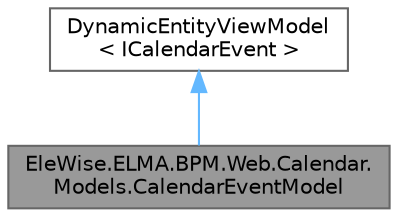 digraph "EleWise.ELMA.BPM.Web.Calendar.Models.CalendarEventModel"
{
 // LATEX_PDF_SIZE
  bgcolor="transparent";
  edge [fontname=Helvetica,fontsize=10,labelfontname=Helvetica,labelfontsize=10];
  node [fontname=Helvetica,fontsize=10,shape=box,height=0.2,width=0.4];
  Node1 [id="Node000001",label="EleWise.ELMA.BPM.Web.Calendar.\lModels.CalendarEventModel",height=0.2,width=0.4,color="gray40", fillcolor="grey60", style="filled", fontcolor="black",tooltip="Модель события календаря"];
  Node2 -> Node1 [id="edge1_Node000001_Node000002",dir="back",color="steelblue1",style="solid",tooltip=" "];
  Node2 [id="Node000002",label="DynamicEntityViewModel\l\< ICalendarEvent \>",height=0.2,width=0.4,color="gray40", fillcolor="white", style="filled",tooltip=" "];
}
